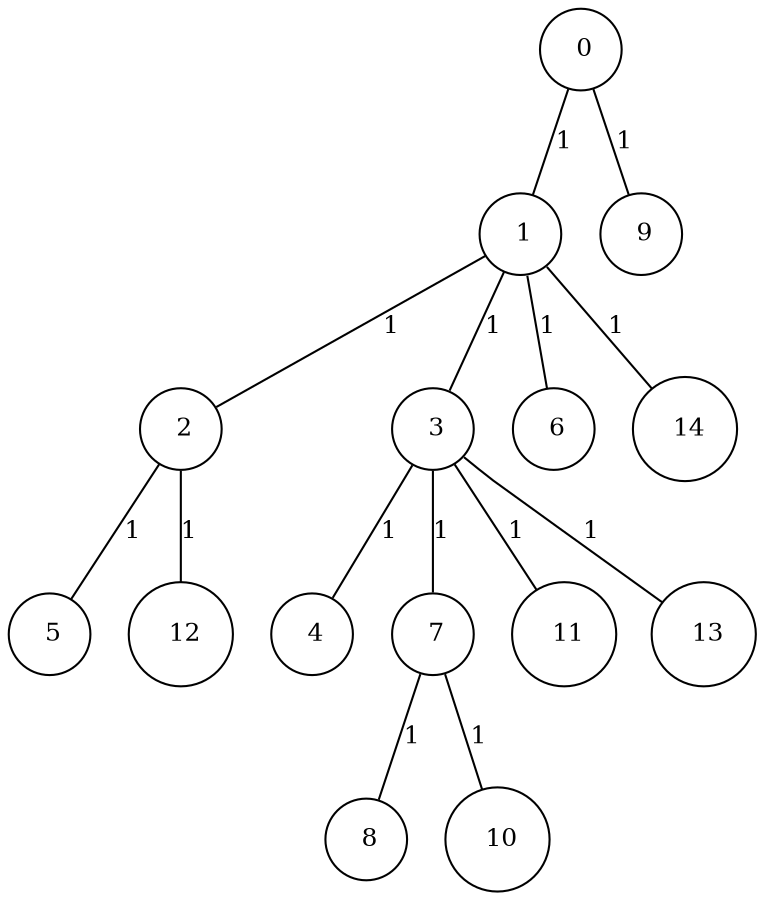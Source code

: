 graph G {
size="8.5,11;"
ratio = "expand;"
fixedsize="true;"
overlap="scale;"
node[shape=circle,width=.12,hight=.12,fontsize=12]
edge[fontsize=12]

0[label=" 0" color=black, pos="0.7931991,2.4936676!"];
1[label=" 1" color=black, pos="0.43215151,2.3105147!"];
2[label=" 2" color=black, pos="2.7048406,0.44901139!"];
3[label=" 3" color=black, pos="0.15219273,2.7919665!"];
4[label=" 4" color=black, pos="0.12833811,1.4973869!"];
5[label=" 5" color=black, pos="2.645364,1.4746681!"];
6[label=" 6" color=black, pos="2.5565358,0.745102!"];
7[label=" 7" color=black, pos="2.7939142,0.54974305!"];
8[label=" 8" color=black, pos="2.9914759,1.9506084!"];
9[label=" 9" color=black, pos="2.0759663,1.9099075!"];
10[label=" 10" color=black, pos="2.4436213,1.3128044!"];
11[label=" 11" color=black, pos="0.58502963,2.1525435!"];
12[label=" 12" color=black, pos="1.0456799,1.535629!"];
13[label=" 13" color=black, pos="0.76830412,1.6867354!"];
14[label=" 14" color=black, pos="0.39490899,1.8492994!"];
0--1[label="1"]
0--9[label="1"]
1--2[label="1"]
1--3[label="1"]
1--6[label="1"]
1--14[label="1"]
2--5[label="1"]
2--12[label="1"]
3--4[label="1"]
3--7[label="1"]
3--11[label="1"]
3--13[label="1"]
7--8[label="1"]
7--10[label="1"]

}
